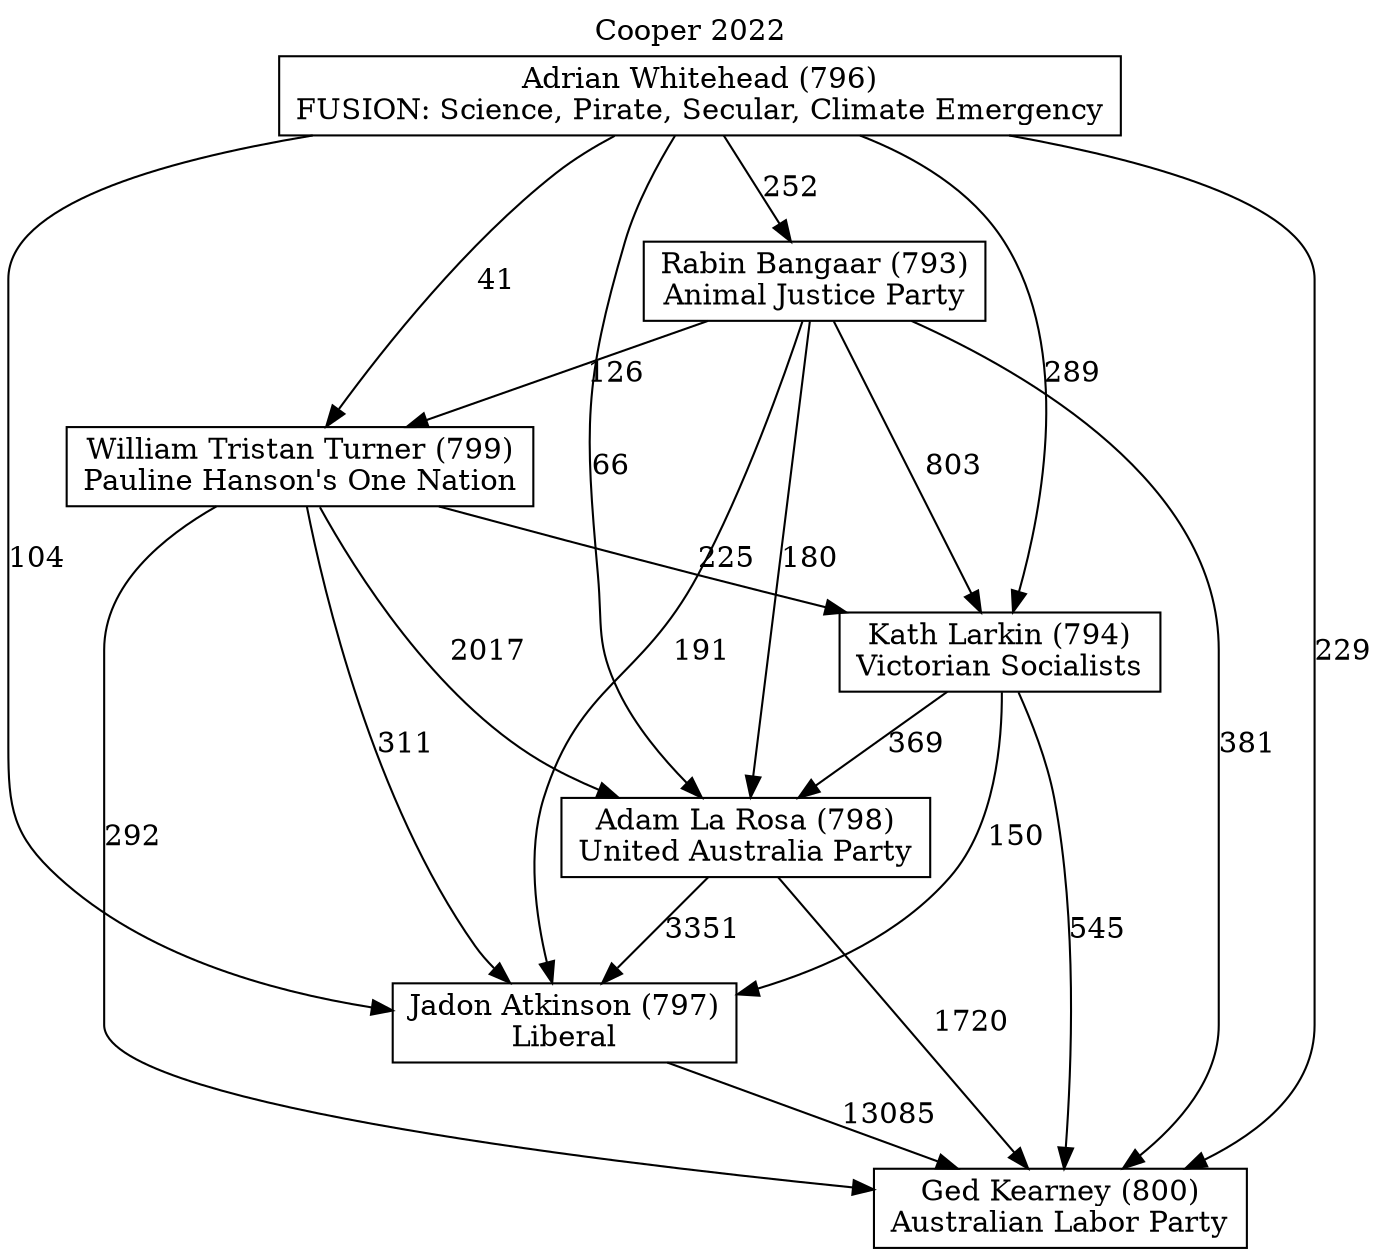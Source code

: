 // House preference flow
digraph "Ged Kearney (800)_Cooper_2022" {
	graph [label="Cooper 2022" labelloc=t mclimit=10]
	node [shape=box]
	"Ged Kearney (800)" [label="Ged Kearney (800)
Australian Labor Party"]
	"Kath Larkin (794)" [label="Kath Larkin (794)
Victorian Socialists"]
	"William Tristan Turner (799)" [label="William Tristan Turner (799)
Pauline Hanson's One Nation"]
	"Rabin Bangaar (793)" [label="Rabin Bangaar (793)
Animal Justice Party"]
	"Adam La Rosa (798)" [label="Adam La Rosa (798)
United Australia Party"]
	"Jadon Atkinson (797)" [label="Jadon Atkinson (797)
Liberal"]
	"Adrian Whitehead (796)" [label="Adrian Whitehead (796)
FUSION: Science, Pirate, Secular, Climate Emergency"]
	"Adrian Whitehead (796)" -> "Jadon Atkinson (797)" [label=104]
	"Kath Larkin (794)" -> "Ged Kearney (800)" [label=545]
	"William Tristan Turner (799)" -> "Jadon Atkinson (797)" [label=311]
	"Adam La Rosa (798)" -> "Ged Kearney (800)" [label=1720]
	"Adrian Whitehead (796)" -> "Adam La Rosa (798)" [label=66]
	"Rabin Bangaar (793)" -> "William Tristan Turner (799)" [label=126]
	"William Tristan Turner (799)" -> "Kath Larkin (794)" [label=225]
	"Adrian Whitehead (796)" -> "William Tristan Turner (799)" [label=41]
	"Rabin Bangaar (793)" -> "Ged Kearney (800)" [label=381]
	"William Tristan Turner (799)" -> "Adam La Rosa (798)" [label=2017]
	"Adam La Rosa (798)" -> "Jadon Atkinson (797)" [label=3351]
	"Kath Larkin (794)" -> "Adam La Rosa (798)" [label=369]
	"Rabin Bangaar (793)" -> "Adam La Rosa (798)" [label=180]
	"Rabin Bangaar (793)" -> "Kath Larkin (794)" [label=803]
	"Jadon Atkinson (797)" -> "Ged Kearney (800)" [label=13085]
	"Adrian Whitehead (796)" -> "Kath Larkin (794)" [label=289]
	"Adrian Whitehead (796)" -> "Rabin Bangaar (793)" [label=252]
	"Rabin Bangaar (793)" -> "Jadon Atkinson (797)" [label=191]
	"Adrian Whitehead (796)" -> "Ged Kearney (800)" [label=229]
	"Kath Larkin (794)" -> "Jadon Atkinson (797)" [label=150]
	"William Tristan Turner (799)" -> "Ged Kearney (800)" [label=292]
}
